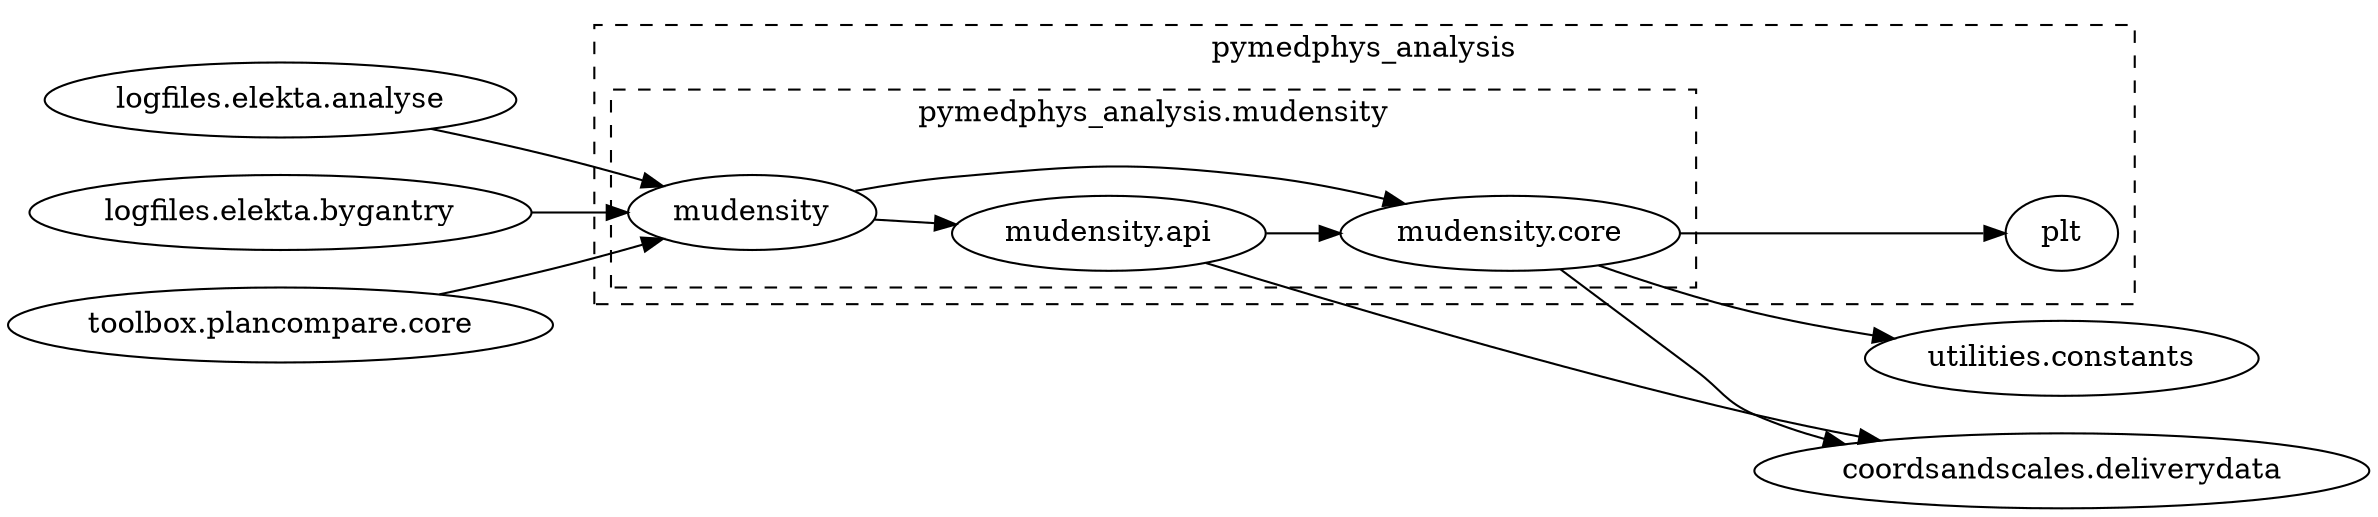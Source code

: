 strict digraph  {
    rankdir = LR;

    subgraph cluster_0 {
        "pymedphys_analysis.plt";
        label = "pymedphys_analysis";
        style = dashed;

        subgraph cluster_1 {
            { rank = same; "pymedphys_analysis.mudensity.core"; }
            { rank = same; "pymedphys_analysis.mudensity.api"; }
            { rank = same; "pymedphys_analysis.mudensity"; }

            label = "pymedphys_analysis.mudensity"
        }
    }

    "pymedphys_logfiles.elekta.analyse" [label="logfiles.elekta.analyse"];
    "pymedphys_analysis.mudensity.api" [label="mudensity.api"];
    "pymedphys_analysis.mudensity" [label="mudensity"];
    "pymedphys_coordsandscales.deliverydata" [label="coordsandscales.deliverydata"];
    "pymedphys_analysis.plt" [label="plt"];
    "pymedphys_logfiles.elekta.bygantry" [label="logfiles.elekta.bygantry"];
    "pymedphys_toolbox.plancompare.core" [label="toolbox.plancompare.core"];
    "pymedphys_utilities.constants" [label="utilities.constants"];
    "pymedphys_analysis.mudensity.core" [label="mudensity.core"];

    "pymedphys_analysis.mudensity" -> "pymedphys_analysis.mudensity.api";
    "pymedphys_analysis.mudensity" -> "pymedphys_analysis.mudensity.core";
    "pymedphys_logfiles.elekta.analyse" -> "pymedphys_analysis.mudensity";
    "pymedphys_logfiles.elekta.bygantry" -> "pymedphys_analysis.mudensity";
    "pymedphys_toolbox.plancompare.core" -> "pymedphys_analysis.mudensity";
    "pymedphys_analysis.mudensity.api" -> "pymedphys_analysis.mudensity.core";
    "pymedphys_analysis.mudensity.api" -> "pymedphys_coordsandscales.deliverydata";
    "pymedphys_analysis.mudensity" -> "pymedphys_analysis.mudensity.api";
    "pymedphys_analysis.mudensity.core" -> "pymedphys_analysis.plt";
    "pymedphys_analysis.mudensity.core" -> "pymedphys_coordsandscales.deliverydata";
    "pymedphys_analysis.mudensity.core" -> "pymedphys_utilities.constants";
    "pymedphys_analysis.mudensity" -> "pymedphys_analysis.mudensity.core";
    "pymedphys_analysis.mudensity.api" -> "pymedphys_analysis.mudensity.core";
}

